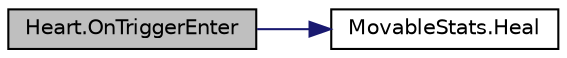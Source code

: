 digraph "Heart.OnTriggerEnter"
{
 // INTERACTIVE_SVG=YES
 // LATEX_PDF_SIZE
  edge [fontname="Helvetica",fontsize="10",labelfontname="Helvetica",labelfontsize="10"];
  node [fontname="Helvetica",fontsize="10",shape=record];
  rankdir="LR";
  Node1 [label="Heart.OnTriggerEnter",height=0.2,width=0.4,color="black", fillcolor="grey75", style="filled", fontcolor="black",tooltip=" "];
  Node1 -> Node2 [color="midnightblue",fontsize="10",style="solid",fontname="Helvetica"];
  Node2 [label="MovableStats.Heal",height=0.2,width=0.4,color="black", fillcolor="white", style="filled",URL="$class_movable_stats.html#a8db5075f6cb3977efdc5c92f2fb927f5",tooltip=" "];
}

